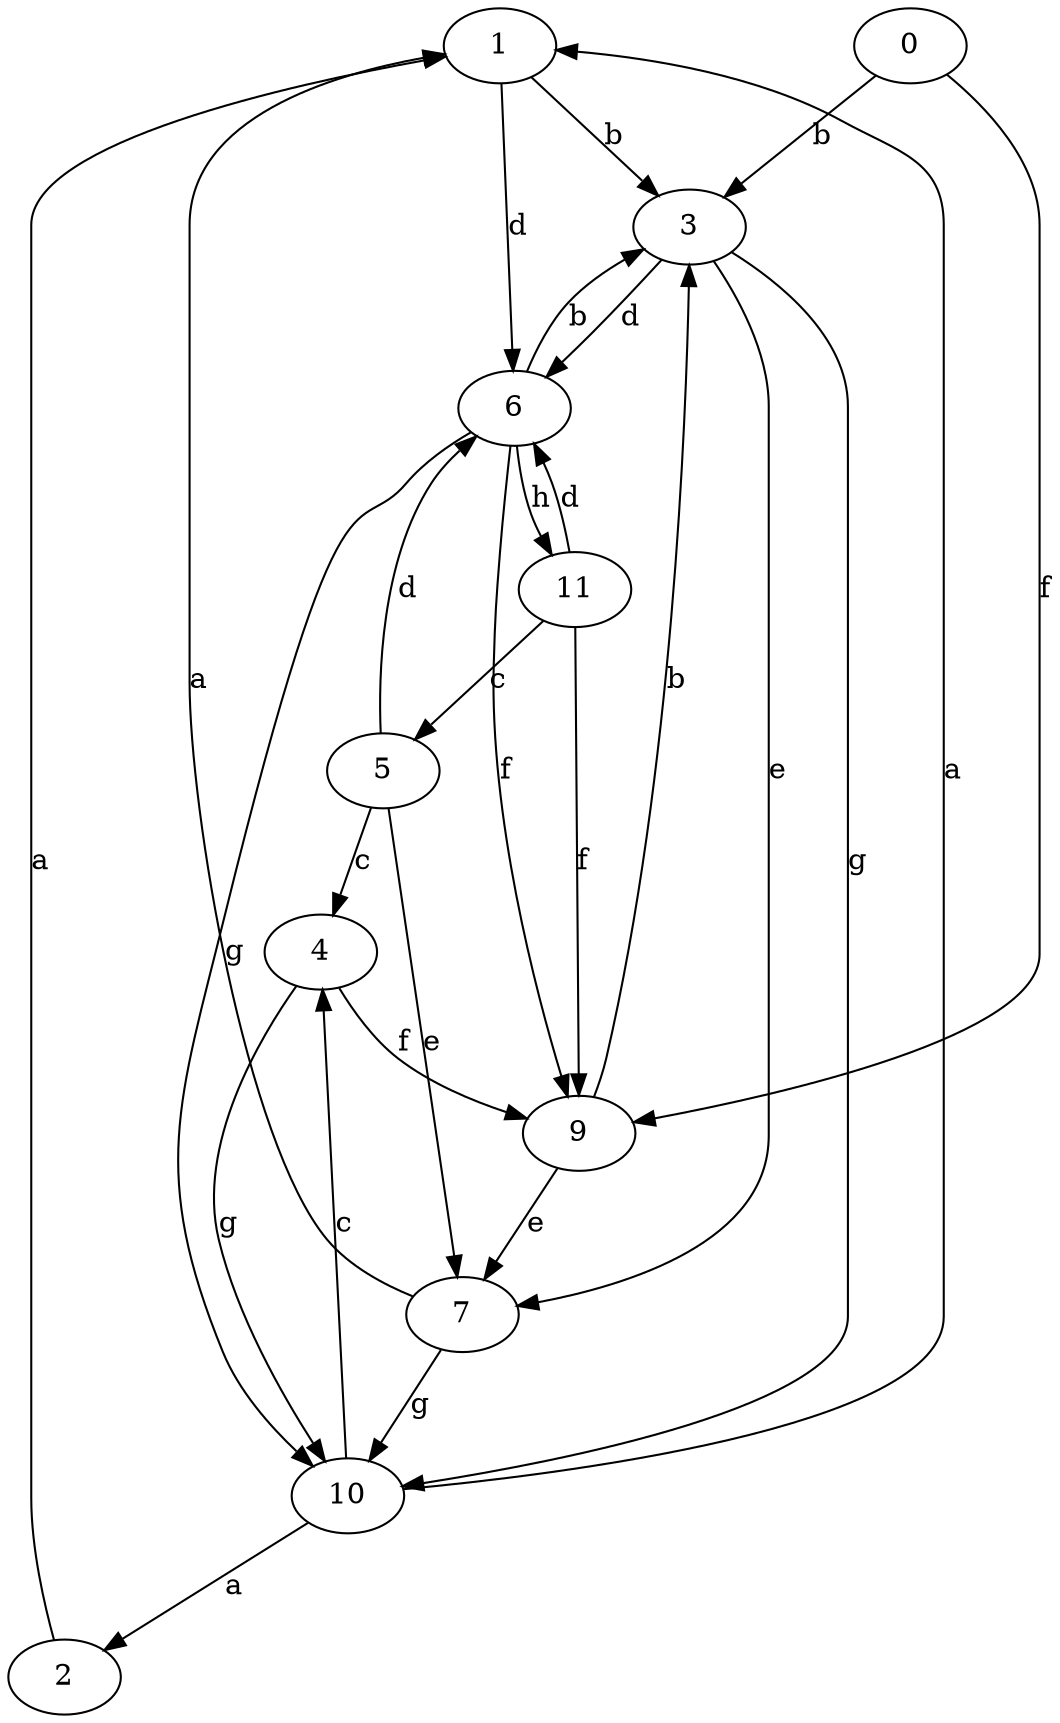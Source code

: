 strict digraph  {
1;
2;
3;
4;
5;
0;
6;
7;
9;
10;
11;
1 -> 3  [label=b];
1 -> 6  [label=d];
2 -> 1  [label=a];
3 -> 6  [label=d];
3 -> 7  [label=e];
3 -> 10  [label=g];
4 -> 9  [label=f];
4 -> 10  [label=g];
5 -> 4  [label=c];
5 -> 6  [label=d];
5 -> 7  [label=e];
0 -> 3  [label=b];
0 -> 9  [label=f];
6 -> 3  [label=b];
6 -> 9  [label=f];
6 -> 10  [label=g];
6 -> 11  [label=h];
7 -> 1  [label=a];
7 -> 10  [label=g];
9 -> 3  [label=b];
9 -> 7  [label=e];
10 -> 1  [label=a];
10 -> 2  [label=a];
10 -> 4  [label=c];
11 -> 5  [label=c];
11 -> 6  [label=d];
11 -> 9  [label=f];
}

